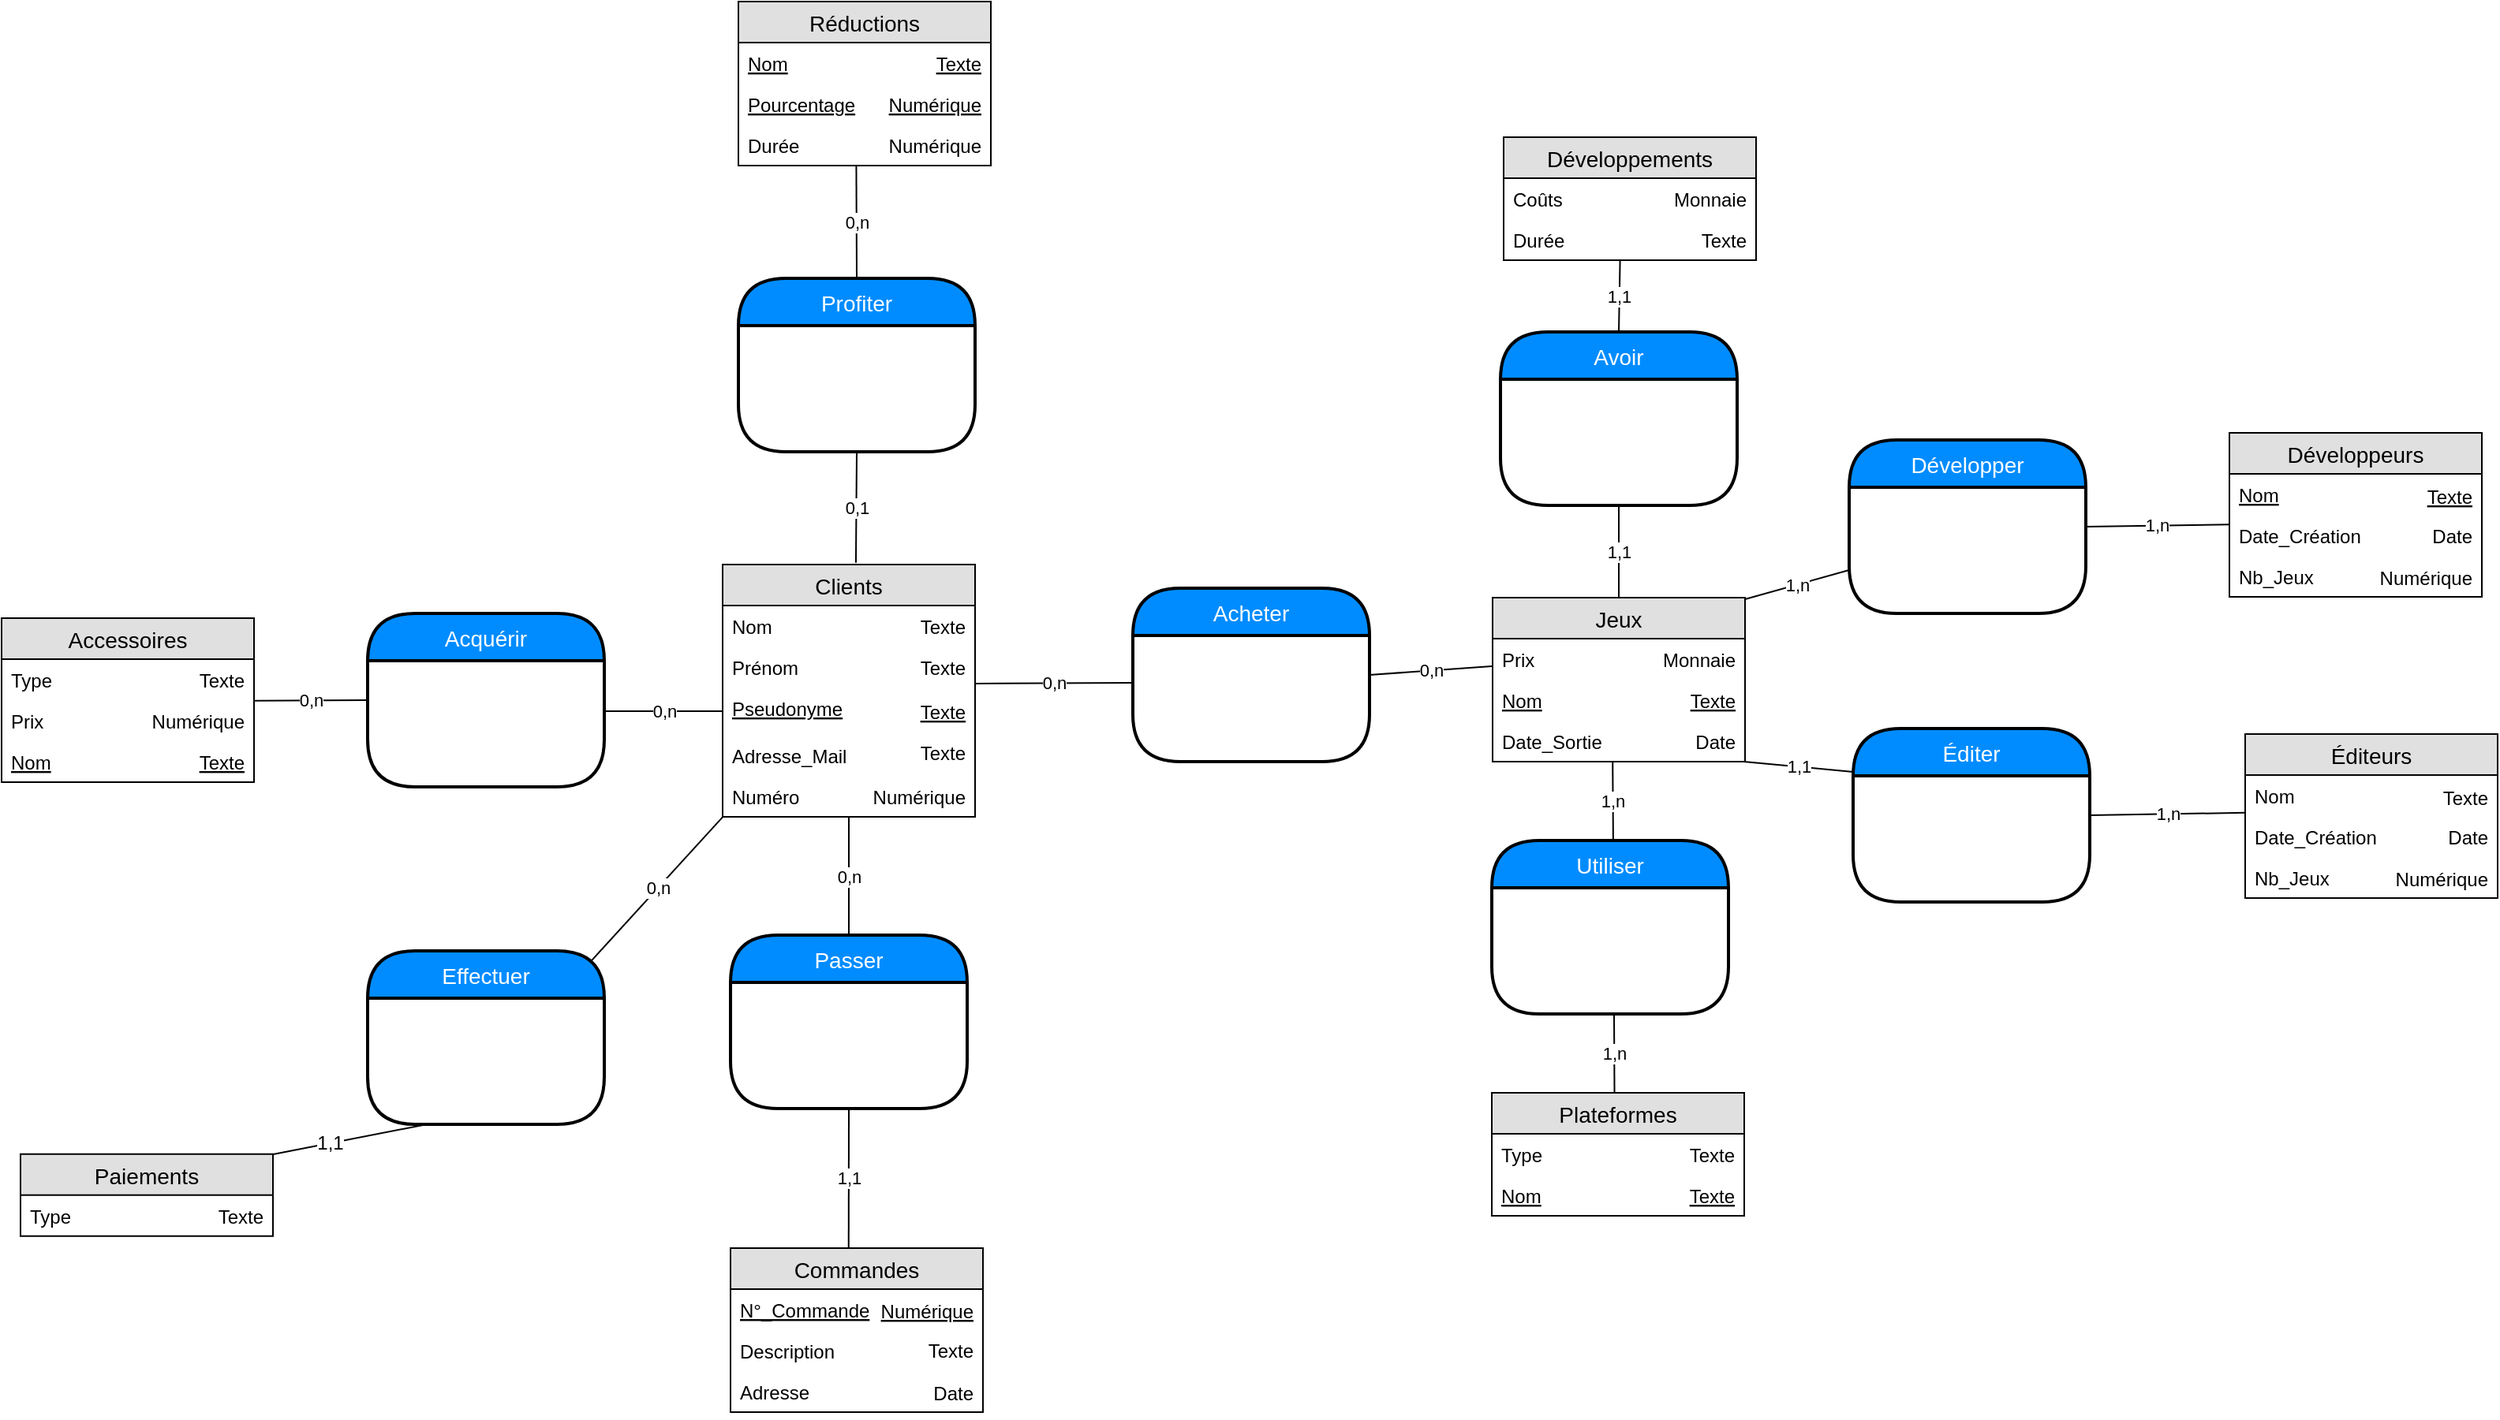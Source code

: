 <mxfile pages="1" version="11.2.5" type="device"><diagram id="dEt1E_mNjpvrDOdAEsnb" name="Page-1"><mxGraphModel dx="3197" dy="1373" grid="1" gridSize="10" guides="1" tooltips="1" connect="1" arrows="1" fold="1" page="1" pageScale="1" pageWidth="827" pageHeight="1169" math="0" shadow="0"><root><mxCell id="0"/><mxCell id="1" parent="0"/><mxCell id="nDUT2YBbj8UFZmfWfFi1-5" value="" style="group" parent="1" vertex="1" connectable="0"><mxGeometry x="253" y="676" width="160" height="104" as="geometry"/></mxCell><mxCell id="nDUT2YBbj8UFZmfWfFi1-1" value="Jeux" style="swimlane;fontStyle=0;childLayout=stackLayout;horizontal=1;startSize=26;fillColor=#e0e0e0;horizontalStack=0;resizeParent=1;resizeParentMax=0;resizeLast=0;collapsible=1;marginBottom=0;swimlaneFillColor=#ffffff;align=center;fontSize=14;" parent="nDUT2YBbj8UFZmfWfFi1-5" vertex="1"><mxGeometry width="160" height="104" as="geometry"/></mxCell><mxCell id="nDUT2YBbj8UFZmfWfFi1-2" value="Prix" style="text;strokeColor=none;fillColor=none;spacingLeft=4;spacingRight=4;overflow=hidden;rotatable=0;points=[[0,0.5],[1,0.5]];portConstraint=eastwest;fontSize=12;" parent="nDUT2YBbj8UFZmfWfFi1-1" vertex="1"><mxGeometry y="26" width="160" height="26" as="geometry"/></mxCell><mxCell id="nDUT2YBbj8UFZmfWfFi1-3" value="Nom" style="text;strokeColor=none;fillColor=none;spacingLeft=4;spacingRight=4;overflow=hidden;rotatable=0;points=[[0,0.5],[1,0.5]];portConstraint=eastwest;fontSize=12;fontStyle=4" parent="nDUT2YBbj8UFZmfWfFi1-1" vertex="1"><mxGeometry y="52" width="160" height="26" as="geometry"/></mxCell><mxCell id="nDUT2YBbj8UFZmfWfFi1-4" value="Date_Sortie" style="text;strokeColor=none;fillColor=none;spacingLeft=4;spacingRight=4;overflow=hidden;rotatable=0;points=[[0,0.5],[1,0.5]];portConstraint=eastwest;fontSize=12;" parent="nDUT2YBbj8UFZmfWfFi1-1" vertex="1"><mxGeometry y="78" width="160" height="26" as="geometry"/></mxCell><mxCell id="nDUT2YBbj8UFZmfWfFi1-14" value="Plateformes" style="swimlane;fontStyle=0;childLayout=stackLayout;horizontal=1;startSize=26;fillColor=#e0e0e0;horizontalStack=0;resizeParent=1;resizeParentMax=0;resizeLast=0;collapsible=1;marginBottom=0;swimlaneFillColor=#ffffff;align=center;fontSize=14;" parent="1" vertex="1"><mxGeometry x="252.5" y="990" width="160" height="78" as="geometry"/></mxCell><mxCell id="nDUT2YBbj8UFZmfWfFi1-15" value="Type" style="text;strokeColor=none;fillColor=none;spacingLeft=4;spacingRight=4;overflow=hidden;rotatable=0;points=[[0,0.5],[1,0.5]];portConstraint=eastwest;fontSize=12;" parent="nDUT2YBbj8UFZmfWfFi1-14" vertex="1"><mxGeometry y="26" width="160" height="26" as="geometry"/></mxCell><mxCell id="nDUT2YBbj8UFZmfWfFi1-16" value="Nom" style="text;strokeColor=none;fillColor=none;spacingLeft=4;spacingRight=4;overflow=hidden;rotatable=0;points=[[0,0.5],[1,0.5]];portConstraint=eastwest;fontSize=12;fontStyle=4" parent="nDUT2YBbj8UFZmfWfFi1-14" vertex="1"><mxGeometry y="52" width="160" height="26" as="geometry"/></mxCell><mxCell id="nDUT2YBbj8UFZmfWfFi1-18" value="Accessoires" style="swimlane;fontStyle=0;childLayout=stackLayout;horizontal=1;startSize=26;fillColor=#e0e0e0;horizontalStack=0;resizeParent=1;resizeParentMax=0;resizeLast=0;collapsible=1;marginBottom=0;swimlaneFillColor=#ffffff;align=center;fontSize=14;" parent="1" vertex="1"><mxGeometry x="-692" y="689" width="160" height="104" as="geometry"/></mxCell><mxCell id="nDUT2YBbj8UFZmfWfFi1-19" value="Type" style="text;strokeColor=none;fillColor=none;spacingLeft=4;spacingRight=4;overflow=hidden;rotatable=0;points=[[0,0.5],[1,0.5]];portConstraint=eastwest;fontSize=12;" parent="nDUT2YBbj8UFZmfWfFi1-18" vertex="1"><mxGeometry y="26" width="160" height="26" as="geometry"/></mxCell><mxCell id="nDUT2YBbj8UFZmfWfFi1-20" value="Prix" style="text;strokeColor=none;fillColor=none;spacingLeft=4;spacingRight=4;overflow=hidden;rotatable=0;points=[[0,0.5],[1,0.5]];portConstraint=eastwest;fontSize=12;" parent="nDUT2YBbj8UFZmfWfFi1-18" vertex="1"><mxGeometry y="52" width="160" height="26" as="geometry"/></mxCell><mxCell id="nDUT2YBbj8UFZmfWfFi1-21" value="Nom" style="text;strokeColor=none;fillColor=none;spacingLeft=4;spacingRight=4;overflow=hidden;rotatable=0;points=[[0,0.5],[1,0.5]];portConstraint=eastwest;fontSize=12;fontStyle=4" parent="nDUT2YBbj8UFZmfWfFi1-18" vertex="1"><mxGeometry y="78" width="160" height="26" as="geometry"/></mxCell><mxCell id="nDUT2YBbj8UFZmfWfFi1-22" value="Paiements" style="swimlane;fontStyle=0;childLayout=stackLayout;horizontal=1;startSize=26;fillColor=#e0e0e0;horizontalStack=0;resizeParent=1;resizeParentMax=0;resizeLast=0;collapsible=1;marginBottom=0;swimlaneFillColor=#ffffff;align=center;fontSize=14;" parent="1" vertex="1"><mxGeometry x="-680" y="1028.929" width="160" height="52" as="geometry"/></mxCell><mxCell id="nDUT2YBbj8UFZmfWfFi1-23" value="Type" style="text;strokeColor=none;fillColor=none;spacingLeft=4;spacingRight=4;overflow=hidden;rotatable=0;points=[[0,0.5],[1,0.5]];portConstraint=eastwest;fontSize=12;" parent="nDUT2YBbj8UFZmfWfFi1-22" vertex="1"><mxGeometry y="26" width="160" height="26" as="geometry"/></mxCell><mxCell id="nDUT2YBbj8UFZmfWfFi1-26" value="Commandes" style="swimlane;fontStyle=0;childLayout=stackLayout;horizontal=1;startSize=26;fillColor=#e0e0e0;horizontalStack=0;resizeParent=1;resizeParentMax=0;resizeLast=0;collapsible=1;marginBottom=0;swimlaneFillColor=#ffffff;align=center;fontSize=14;" parent="1" vertex="1"><mxGeometry x="-230" y="1088.526" width="160" height="104" as="geometry"/></mxCell><mxCell id="nDUT2YBbj8UFZmfWfFi1-27" value="N°_Commande" style="text;strokeColor=none;fillColor=none;spacingLeft=4;spacingRight=4;overflow=hidden;rotatable=0;points=[[0,0.5],[1,0.5]];portConstraint=eastwest;fontSize=12;fontStyle=4" parent="nDUT2YBbj8UFZmfWfFi1-26" vertex="1"><mxGeometry y="26" width="160" height="26" as="geometry"/></mxCell><mxCell id="nDUT2YBbj8UFZmfWfFi1-28" value="Description" style="text;strokeColor=none;fillColor=none;spacingLeft=4;spacingRight=4;overflow=hidden;rotatable=0;points=[[0,0.5],[1,0.5]];portConstraint=eastwest;fontSize=12;" parent="nDUT2YBbj8UFZmfWfFi1-26" vertex="1"><mxGeometry y="52" width="160" height="26" as="geometry"/></mxCell><mxCell id="nDUT2YBbj8UFZmfWfFi1-29" value="Adresse" style="text;strokeColor=none;fillColor=none;spacingLeft=4;spacingRight=4;overflow=hidden;rotatable=0;points=[[0,0.5],[1,0.5]];portConstraint=eastwest;fontSize=12;" parent="nDUT2YBbj8UFZmfWfFi1-26" vertex="1"><mxGeometry y="78" width="160" height="26" as="geometry"/></mxCell><mxCell id="nDUT2YBbj8UFZmfWfFi1-34" value="Réductions" style="swimlane;fontStyle=0;childLayout=stackLayout;horizontal=1;startSize=26;fillColor=#e0e0e0;horizontalStack=0;resizeParent=1;resizeParentMax=0;resizeLast=0;collapsible=1;marginBottom=0;swimlaneFillColor=#ffffff;align=center;fontSize=14;" parent="1" vertex="1"><mxGeometry x="-225" y="298" width="160" height="104" as="geometry"/></mxCell><mxCell id="sMhY-Pb_dGmq9_se7eo9-62" value="Nom" style="text;strokeColor=none;fillColor=none;spacingLeft=4;spacingRight=4;overflow=hidden;rotatable=0;points=[[0,0.5],[1,0.5]];portConstraint=eastwest;fontSize=12;fontStyle=4" parent="nDUT2YBbj8UFZmfWfFi1-34" vertex="1"><mxGeometry y="26" width="160" height="26" as="geometry"/></mxCell><mxCell id="nDUT2YBbj8UFZmfWfFi1-36" value="Pourcentage" style="text;strokeColor=none;fillColor=none;spacingLeft=4;spacingRight=4;overflow=hidden;rotatable=0;points=[[0,0.5],[1,0.5]];portConstraint=eastwest;fontSize=12;fontStyle=4" parent="nDUT2YBbj8UFZmfWfFi1-34" vertex="1"><mxGeometry y="52" width="160" height="26" as="geometry"/></mxCell><mxCell id="nDUT2YBbj8UFZmfWfFi1-37" value="Durée" style="text;strokeColor=none;fillColor=none;spacingLeft=4;spacingRight=4;overflow=hidden;rotatable=0;points=[[0,0.5],[1,0.5]];portConstraint=eastwest;fontSize=12;" parent="nDUT2YBbj8UFZmfWfFi1-34" vertex="1"><mxGeometry y="78" width="160" height="26" as="geometry"/></mxCell><mxCell id="nDUT2YBbj8UFZmfWfFi1-38" value="Développements" style="swimlane;fontStyle=0;childLayout=stackLayout;horizontal=1;startSize=26;fillColor=#e0e0e0;horizontalStack=0;resizeParent=1;resizeParentMax=0;resizeLast=0;collapsible=1;marginBottom=0;swimlaneFillColor=#ffffff;align=center;fontSize=14;" parent="1" vertex="1"><mxGeometry x="260" y="384" width="160" height="78" as="geometry"/></mxCell><mxCell id="nDUT2YBbj8UFZmfWfFi1-39" value="Coûts" style="text;strokeColor=none;fillColor=none;spacingLeft=4;spacingRight=4;overflow=hidden;rotatable=0;points=[[0,0.5],[1,0.5]];portConstraint=eastwest;fontSize=12;" parent="nDUT2YBbj8UFZmfWfFi1-38" vertex="1"><mxGeometry y="26" width="160" height="26" as="geometry"/></mxCell><mxCell id="nDUT2YBbj8UFZmfWfFi1-40" value="Durée" style="text;strokeColor=none;fillColor=none;spacingLeft=4;spacingRight=4;overflow=hidden;rotatable=0;points=[[0,0.5],[1,0.5]];portConstraint=eastwest;fontSize=12;" parent="nDUT2YBbj8UFZmfWfFi1-38" vertex="1"><mxGeometry y="52" width="160" height="26" as="geometry"/></mxCell><mxCell id="nDUT2YBbj8UFZmfWfFi1-42" value="Acheter" style="swimlane;childLayout=stackLayout;horizontal=1;startSize=30;horizontalStack=0;fillColor=#008cff;fontColor=#FFFFFF;rounded=1;fontSize=14;fontStyle=0;strokeWidth=2;resizeParent=0;resizeLast=1;shadow=0;dashed=0;align=center;arcSize=42;" parent="1" vertex="1"><mxGeometry x="25" y="670" width="150" height="110" as="geometry"/></mxCell><mxCell id="nDUT2YBbj8UFZmfWfFi1-44" value="Monnaie" style="text;strokeColor=none;fillColor=none;spacingLeft=4;spacingRight=4;overflow=hidden;rotatable=0;points=[[0,0.5],[1,0.5]];portConstraint=eastwest;fontSize=12;align=right;" parent="1" vertex="1"><mxGeometry x="328" y="702" width="85" height="26" as="geometry"/></mxCell><mxCell id="nDUT2YBbj8UFZmfWfFi1-45" value="Texte" style="text;strokeColor=none;fillColor=none;spacingLeft=4;spacingRight=4;overflow=hidden;rotatable=0;points=[[0,0.5],[1,0.5]];portConstraint=eastwest;fontSize=12;align=right;fontStyle=4" parent="1" vertex="1"><mxGeometry x="328" y="728" width="85" height="26" as="geometry"/></mxCell><mxCell id="nDUT2YBbj8UFZmfWfFi1-47" value="Date" style="text;strokeColor=none;fillColor=none;spacingLeft=4;spacingRight=4;overflow=hidden;rotatable=0;points=[[0,0.5],[1,0.5]];portConstraint=eastwest;fontSize=12;align=right;" parent="1" vertex="1"><mxGeometry x="328" y="754" width="85" height="26" as="geometry"/></mxCell><mxCell id="nDUT2YBbj8UFZmfWfFi1-49" value="" style="group" parent="1" vertex="1" connectable="0"><mxGeometry x="720" y="571.5" width="160" height="104" as="geometry"/></mxCell><mxCell id="nDUT2YBbj8UFZmfWfFi1-6" value="Développeurs" style="swimlane;fontStyle=0;childLayout=stackLayout;horizontal=1;startSize=26;fillColor=#e0e0e0;horizontalStack=0;resizeParent=1;resizeParentMax=0;resizeLast=0;collapsible=1;marginBottom=0;swimlaneFillColor=#ffffff;align=center;fontSize=14;" parent="nDUT2YBbj8UFZmfWfFi1-49" vertex="1"><mxGeometry width="160" height="104" as="geometry"/></mxCell><mxCell id="nDUT2YBbj8UFZmfWfFi1-7" value="Nom" style="text;strokeColor=none;fillColor=none;spacingLeft=4;spacingRight=4;overflow=hidden;rotatable=0;points=[[0,0.5],[1,0.5]];portConstraint=eastwest;fontSize=12;fontStyle=4" parent="nDUT2YBbj8UFZmfWfFi1-6" vertex="1"><mxGeometry y="26" width="160" height="26" as="geometry"/></mxCell><mxCell id="nDUT2YBbj8UFZmfWfFi1-8" value="Date_Création" style="text;strokeColor=none;fillColor=none;spacingLeft=4;spacingRight=4;overflow=hidden;rotatable=0;points=[[0,0.5],[1,0.5]];portConstraint=eastwest;fontSize=12;" parent="nDUT2YBbj8UFZmfWfFi1-6" vertex="1"><mxGeometry y="52" width="160" height="26" as="geometry"/></mxCell><mxCell id="nDUT2YBbj8UFZmfWfFi1-9" value="Nb_Jeux" style="text;strokeColor=none;fillColor=none;spacingLeft=4;spacingRight=4;overflow=hidden;rotatable=0;points=[[0,0.5],[1,0.5]];portConstraint=eastwest;fontSize=12;" parent="nDUT2YBbj8UFZmfWfFi1-6" vertex="1"><mxGeometry y="78" width="160" height="26" as="geometry"/></mxCell><mxCell id="nDUT2YBbj8UFZmfWfFi1-48" value="Texte" style="text;strokeColor=none;fillColor=none;spacingLeft=4;spacingRight=4;overflow=hidden;rotatable=0;points=[[0,0.5],[1,0.5]];portConstraint=eastwest;fontSize=12;align=right;fontStyle=4" parent="1" vertex="1"><mxGeometry x="795" y="598.5" width="85" height="26" as="geometry"/></mxCell><mxCell id="nDUT2YBbj8UFZmfWfFi1-50" value="Date" style="text;strokeColor=none;fillColor=none;spacingLeft=4;spacingRight=4;overflow=hidden;rotatable=0;points=[[0,0.5],[1,0.5]];portConstraint=eastwest;fontSize=12;align=right;" parent="1" vertex="1"><mxGeometry x="795" y="623.5" width="85" height="26" as="geometry"/></mxCell><mxCell id="nDUT2YBbj8UFZmfWfFi1-51" value="Numérique" style="text;strokeColor=none;fillColor=none;spacingLeft=4;spacingRight=4;overflow=hidden;rotatable=0;points=[[0,0.5],[1,0.5]];portConstraint=eastwest;fontSize=12;align=right;" parent="1" vertex="1"><mxGeometry x="795" y="650" width="85" height="26" as="geometry"/></mxCell><mxCell id="nDUT2YBbj8UFZmfWfFi1-55" value="" style="group" parent="1" vertex="1" connectable="0"><mxGeometry x="730" y="762.5" width="160" height="104" as="geometry"/></mxCell><mxCell id="nDUT2YBbj8UFZmfWfFi1-56" value="Éditeurs" style="swimlane;fontStyle=0;childLayout=stackLayout;horizontal=1;startSize=26;fillColor=#e0e0e0;horizontalStack=0;resizeParent=1;resizeParentMax=0;resizeLast=0;collapsible=1;marginBottom=0;swimlaneFillColor=#ffffff;align=center;fontSize=14;" parent="nDUT2YBbj8UFZmfWfFi1-55" vertex="1"><mxGeometry width="160" height="104" as="geometry"/></mxCell><mxCell id="nDUT2YBbj8UFZmfWfFi1-57" value="Nom" style="text;strokeColor=none;fillColor=none;spacingLeft=4;spacingRight=4;overflow=hidden;rotatable=0;points=[[0,0.5],[1,0.5]];portConstraint=eastwest;fontSize=12;" parent="nDUT2YBbj8UFZmfWfFi1-56" vertex="1"><mxGeometry y="26" width="160" height="26" as="geometry"/></mxCell><mxCell id="nDUT2YBbj8UFZmfWfFi1-58" value="Date_Création" style="text;strokeColor=none;fillColor=none;spacingLeft=4;spacingRight=4;overflow=hidden;rotatable=0;points=[[0,0.5],[1,0.5]];portConstraint=eastwest;fontSize=12;" parent="nDUT2YBbj8UFZmfWfFi1-56" vertex="1"><mxGeometry y="52" width="160" height="26" as="geometry"/></mxCell><mxCell id="nDUT2YBbj8UFZmfWfFi1-59" value="Nb_Jeux" style="text;strokeColor=none;fillColor=none;spacingLeft=4;spacingRight=4;overflow=hidden;rotatable=0;points=[[0,0.5],[1,0.5]];portConstraint=eastwest;fontSize=12;" parent="nDUT2YBbj8UFZmfWfFi1-56" vertex="1"><mxGeometry y="78" width="160" height="26" as="geometry"/></mxCell><mxCell id="nDUT2YBbj8UFZmfWfFi1-60" value="Texte" style="text;strokeColor=none;fillColor=none;spacingLeft=4;spacingRight=4;overflow=hidden;rotatable=0;points=[[0,0.5],[1,0.5]];portConstraint=eastwest;fontSize=12;align=right;" parent="1" vertex="1"><mxGeometry x="805" y="789.5" width="85" height="26" as="geometry"/></mxCell><mxCell id="nDUT2YBbj8UFZmfWfFi1-61" value="Date" style="text;strokeColor=none;fillColor=none;spacingLeft=4;spacingRight=4;overflow=hidden;rotatable=0;points=[[0,0.5],[1,0.5]];portConstraint=eastwest;fontSize=12;align=right;" parent="1" vertex="1"><mxGeometry x="805" y="814.5" width="85" height="26" as="geometry"/></mxCell><mxCell id="nDUT2YBbj8UFZmfWfFi1-62" value="Numérique" style="text;strokeColor=none;fillColor=none;spacingLeft=4;spacingRight=4;overflow=hidden;rotatable=0;points=[[0,0.5],[1,0.5]];portConstraint=eastwest;fontSize=12;align=right;" parent="1" vertex="1"><mxGeometry x="805" y="841" width="85" height="26" as="geometry"/></mxCell><mxCell id="nDUT2YBbj8UFZmfWfFi1-63" value="Texte" style="text;strokeColor=none;fillColor=none;spacingLeft=4;spacingRight=4;overflow=hidden;rotatable=0;points=[[0,0.5],[1,0.5]];portConstraint=eastwest;fontSize=12;align=right;" parent="1" vertex="1"><mxGeometry x="327.5" y="1016" width="85" height="26" as="geometry"/></mxCell><mxCell id="nDUT2YBbj8UFZmfWfFi1-64" value="Texte" style="text;strokeColor=none;fillColor=none;spacingLeft=4;spacingRight=4;overflow=hidden;rotatable=0;points=[[0,0.5],[1,0.5]];portConstraint=eastwest;fontSize=12;align=right;fontStyle=4" parent="1" vertex="1"><mxGeometry x="327.5" y="1042" width="85" height="26" as="geometry"/></mxCell><mxCell id="nDUT2YBbj8UFZmfWfFi1-65" value="Texte" style="text;strokeColor=none;fillColor=none;spacingLeft=4;spacingRight=4;overflow=hidden;rotatable=0;points=[[0,0.5],[1,0.5]];portConstraint=eastwest;fontSize=12;align=right;" parent="1" vertex="1"><mxGeometry x="-617" y="715" width="85" height="26" as="geometry"/></mxCell><mxCell id="nDUT2YBbj8UFZmfWfFi1-66" value="Numérique" style="text;strokeColor=none;fillColor=none;spacingLeft=4;spacingRight=4;overflow=hidden;rotatable=0;points=[[0,0.5],[1,0.5]];portConstraint=eastwest;fontSize=12;align=right;" parent="1" vertex="1"><mxGeometry x="-617" y="741" width="85" height="26" as="geometry"/></mxCell><mxCell id="nDUT2YBbj8UFZmfWfFi1-67" value="Texte" style="text;strokeColor=none;fillColor=none;spacingLeft=4;spacingRight=4;overflow=hidden;rotatable=0;points=[[0,0.5],[1,0.5]];portConstraint=eastwest;fontSize=12;align=right;fontStyle=4" parent="1" vertex="1"><mxGeometry x="-617" y="767" width="85" height="26" as="geometry"/></mxCell><mxCell id="sMhY-Pb_dGmq9_se7eo9-4" value="Texte" style="text;strokeColor=none;fillColor=none;spacingLeft=4;spacingRight=4;overflow=hidden;rotatable=0;points=[[0,0.5],[1,0.5]];portConstraint=eastwest;fontSize=12;align=right;" parent="1" vertex="1"><mxGeometry x="-605" y="1054.929" width="85" height="26" as="geometry"/></mxCell><mxCell id="sMhY-Pb_dGmq9_se7eo9-8" value="Numérique" style="text;strokeColor=none;fillColor=none;spacingLeft=4;spacingRight=4;overflow=hidden;rotatable=0;points=[[0,0.5],[1,0.5]];portConstraint=eastwest;fontSize=12;align=right;fontStyle=4" parent="1" vertex="1"><mxGeometry x="-155" y="1115.026" width="85" height="26" as="geometry"/></mxCell><mxCell id="sMhY-Pb_dGmq9_se7eo9-9" value="Texte" style="text;strokeColor=none;fillColor=none;spacingLeft=4;spacingRight=4;overflow=hidden;rotatable=0;points=[[0,0.5],[1,0.5]];portConstraint=eastwest;fontSize=12;align=right;" parent="1" vertex="1"><mxGeometry x="-155" y="1140.026" width="85" height="26" as="geometry"/></mxCell><mxCell id="sMhY-Pb_dGmq9_se7eo9-10" value="Date" style="text;strokeColor=none;fillColor=none;spacingLeft=4;spacingRight=4;overflow=hidden;rotatable=0;points=[[0,0.5],[1,0.5]];portConstraint=eastwest;fontSize=12;align=right;" parent="1" vertex="1"><mxGeometry x="-155" y="1167.026" width="85" height="26" as="geometry"/></mxCell><mxCell id="sMhY-Pb_dGmq9_se7eo9-16" value="Texte" style="text;strokeColor=none;fillColor=none;spacingLeft=4;spacingRight=4;overflow=hidden;rotatable=0;points=[[0,0.5],[1,0.5]];portConstraint=eastwest;fontSize=12;align=right;fontStyle=4" parent="1" vertex="1"><mxGeometry x="-150" y="324" width="85" height="26" as="geometry"/></mxCell><mxCell id="sMhY-Pb_dGmq9_se7eo9-17" value="Numérique" style="text;strokeColor=none;fillColor=none;spacingLeft=4;spacingRight=4;overflow=hidden;rotatable=0;points=[[0,0.5],[1,0.5]];portConstraint=eastwest;fontSize=12;align=right;fontStyle=4" parent="1" vertex="1"><mxGeometry x="-150" y="350" width="85" height="26" as="geometry"/></mxCell><mxCell id="sMhY-Pb_dGmq9_se7eo9-18" value="Numérique" style="text;strokeColor=none;fillColor=none;spacingLeft=4;spacingRight=4;overflow=hidden;rotatable=0;points=[[0,0.5],[1,0.5]];portConstraint=eastwest;fontSize=12;align=right;" parent="1" vertex="1"><mxGeometry x="-150" y="376" width="85" height="26" as="geometry"/></mxCell><mxCell id="sMhY-Pb_dGmq9_se7eo9-19" value="Monnaie" style="text;strokeColor=none;fillColor=none;spacingLeft=4;spacingRight=4;overflow=hidden;rotatable=0;points=[[0,0.5],[1,0.5]];portConstraint=eastwest;fontSize=12;align=right;" parent="1" vertex="1"><mxGeometry x="335" y="410" width="85" height="26" as="geometry"/></mxCell><mxCell id="sMhY-Pb_dGmq9_se7eo9-20" value="Texte" style="text;strokeColor=none;fillColor=none;spacingLeft=4;spacingRight=4;overflow=hidden;rotatable=0;points=[[0,0.5],[1,0.5]];portConstraint=eastwest;fontSize=12;align=right;" parent="1" vertex="1"><mxGeometry x="335" y="436" width="85" height="26" as="geometry"/></mxCell><mxCell id="sMhY-Pb_dGmq9_se7eo9-21" value="" style="group" parent="1" vertex="1" connectable="0"><mxGeometry x="-235" y="655" width="160" height="160" as="geometry"/></mxCell><mxCell id="nDUT2YBbj8UFZmfWfFi1-30" value="Clients" style="swimlane;fontStyle=0;childLayout=stackLayout;horizontal=1;startSize=26;fillColor=#e0e0e0;horizontalStack=0;resizeParent=1;resizeParentMax=0;resizeLast=0;collapsible=1;marginBottom=0;swimlaneFillColor=#ffffff;align=center;fontSize=14;" parent="sMhY-Pb_dGmq9_se7eo9-21" vertex="1"><mxGeometry width="160" height="160" as="geometry"/></mxCell><mxCell id="nDUT2YBbj8UFZmfWfFi1-31" value="Nom" style="text;strokeColor=none;fillColor=none;spacingLeft=4;spacingRight=4;overflow=hidden;rotatable=0;points=[[0,0.5],[1,0.5]];portConstraint=eastwest;fontSize=12;fontStyle=0" parent="nDUT2YBbj8UFZmfWfFi1-30" vertex="1"><mxGeometry y="26" width="160" height="26" as="geometry"/></mxCell><mxCell id="nDUT2YBbj8UFZmfWfFi1-32" value="Prénom" style="text;strokeColor=none;fillColor=none;spacingLeft=4;spacingRight=4;overflow=hidden;rotatable=0;points=[[0,0.5],[1,0.5]];portConstraint=eastwest;fontSize=12;" parent="nDUT2YBbj8UFZmfWfFi1-30" vertex="1"><mxGeometry y="52" width="160" height="26" as="geometry"/></mxCell><mxCell id="sMhY-Pb_dGmq9_se7eo9-6" value="Pseudonyme" style="text;strokeColor=none;fillColor=none;spacingLeft=4;spacingRight=4;overflow=hidden;rotatable=0;points=[[0,0.5],[1,0.5]];portConstraint=eastwest;fontSize=12;horizontal=1;fontStyle=4" parent="nDUT2YBbj8UFZmfWfFi1-30" vertex="1"><mxGeometry y="78" width="160" height="30" as="geometry"/></mxCell><mxCell id="sMhY-Pb_dGmq9_se7eo9-7" value="Adresse_Mail" style="text;strokeColor=none;fillColor=none;spacingLeft=4;spacingRight=4;overflow=hidden;rotatable=0;points=[[0,0.5],[1,0.5]];portConstraint=eastwest;fontSize=12;" parent="nDUT2YBbj8UFZmfWfFi1-30" vertex="1"><mxGeometry y="108" width="160" height="26" as="geometry"/></mxCell><mxCell id="nDUT2YBbj8UFZmfWfFi1-33" value="Numéro" style="text;strokeColor=none;fillColor=none;spacingLeft=4;spacingRight=4;overflow=hidden;rotatable=0;points=[[0,0.5],[1,0.5]];portConstraint=eastwest;fontSize=12;" parent="nDUT2YBbj8UFZmfWfFi1-30" vertex="1"><mxGeometry y="134" width="160" height="26" as="geometry"/></mxCell><mxCell id="sMhY-Pb_dGmq9_se7eo9-11" value="Texte" style="text;strokeColor=none;fillColor=none;spacingLeft=4;spacingRight=4;overflow=hidden;rotatable=0;points=[[0,0.5],[1,0.5]];portConstraint=eastwest;fontSize=12;align=right;fontStyle=0" parent="sMhY-Pb_dGmq9_se7eo9-21" vertex="1"><mxGeometry x="75" y="26" width="85" height="26" as="geometry"/></mxCell><mxCell id="sMhY-Pb_dGmq9_se7eo9-12" value="Texte" style="text;strokeColor=none;fillColor=none;spacingLeft=4;spacingRight=4;overflow=hidden;rotatable=0;points=[[0,0.5],[1,0.5]];portConstraint=eastwest;fontSize=12;align=right;" parent="sMhY-Pb_dGmq9_se7eo9-21" vertex="1"><mxGeometry x="75" y="52" width="85" height="26" as="geometry"/></mxCell><mxCell id="sMhY-Pb_dGmq9_se7eo9-13" value="Texte" style="text;strokeColor=none;fillColor=none;spacingLeft=4;spacingRight=4;overflow=hidden;rotatable=0;points=[[0,0.5],[1,0.5]];portConstraint=eastwest;fontSize=12;align=right;fontStyle=4" parent="sMhY-Pb_dGmq9_se7eo9-21" vertex="1"><mxGeometry x="75" y="80" width="85" height="26" as="geometry"/></mxCell><mxCell id="sMhY-Pb_dGmq9_se7eo9-14" value="Texte" style="text;strokeColor=none;fillColor=none;spacingLeft=4;spacingRight=4;overflow=hidden;rotatable=0;points=[[0,0.5],[1,0.5]];portConstraint=eastwest;fontSize=12;align=right;" parent="sMhY-Pb_dGmq9_se7eo9-21" vertex="1"><mxGeometry x="75" y="106" width="85" height="26" as="geometry"/></mxCell><mxCell id="sMhY-Pb_dGmq9_se7eo9-15" value="Numérique" style="text;strokeColor=none;fillColor=none;spacingLeft=4;spacingRight=4;overflow=hidden;rotatable=0;points=[[0,0.5],[1,0.5]];portConstraint=eastwest;fontSize=12;align=right;" parent="sMhY-Pb_dGmq9_se7eo9-21" vertex="1"><mxGeometry x="75" y="134" width="85" height="26" as="geometry"/></mxCell><mxCell id="sMhY-Pb_dGmq9_se7eo9-23" value="Acquérir" style="swimlane;childLayout=stackLayout;horizontal=1;startSize=30;horizontalStack=0;fillColor=#008cff;fontColor=#FFFFFF;rounded=1;fontSize=14;fontStyle=0;strokeWidth=2;resizeParent=0;resizeLast=1;shadow=0;dashed=0;align=center;arcSize=42;" parent="1" vertex="1"><mxGeometry x="-460" y="686" width="150" height="110" as="geometry"/></mxCell><mxCell id="sMhY-Pb_dGmq9_se7eo9-25" value="Avoir" style="swimlane;childLayout=stackLayout;horizontal=1;startSize=30;horizontalStack=0;fillColor=#008cff;fontColor=#FFFFFF;rounded=1;fontSize=14;fontStyle=0;strokeWidth=2;resizeParent=0;resizeLast=1;shadow=0;dashed=0;align=center;arcSize=42;" parent="1" vertex="1"><mxGeometry x="258" y="507.5" width="150" height="110" as="geometry"/></mxCell><mxCell id="sMhY-Pb_dGmq9_se7eo9-27" value="Développer" style="swimlane;childLayout=stackLayout;horizontal=1;startSize=30;horizontalStack=0;fillColor=#008cff;fontColor=#FFFFFF;rounded=1;fontSize=14;fontStyle=0;strokeWidth=2;resizeParent=0;resizeLast=1;shadow=0;dashed=0;align=center;arcSize=42;" parent="1" vertex="1"><mxGeometry x="479" y="576" width="150" height="110" as="geometry"/></mxCell><mxCell id="sMhY-Pb_dGmq9_se7eo9-28" value="Éditer" style="swimlane;childLayout=stackLayout;horizontal=1;startSize=30;horizontalStack=0;fillColor=#008cff;fontColor=#FFFFFF;rounded=1;fontSize=14;fontStyle=0;strokeWidth=2;resizeParent=0;resizeLast=1;shadow=0;dashed=0;align=center;arcSize=42;" parent="1" vertex="1"><mxGeometry x="481.5" y="759" width="150" height="110" as="geometry"/></mxCell><mxCell id="sMhY-Pb_dGmq9_se7eo9-29" value="Passer" style="swimlane;childLayout=stackLayout;horizontal=1;startSize=30;horizontalStack=0;fillColor=#008cff;fontColor=#FFFFFF;rounded=1;fontSize=14;fontStyle=0;strokeWidth=2;resizeParent=0;resizeLast=1;shadow=0;dashed=0;align=center;arcSize=42;" parent="1" vertex="1"><mxGeometry x="-230" y="890" width="150" height="110" as="geometry"/></mxCell><mxCell id="sMhY-Pb_dGmq9_se7eo9-30" value="Profiter" style="swimlane;childLayout=stackLayout;horizontal=1;startSize=30;horizontalStack=0;fillColor=#008cff;fontColor=#FFFFFF;rounded=1;fontSize=14;fontStyle=0;strokeWidth=2;resizeParent=0;resizeLast=1;shadow=0;dashed=0;align=center;arcSize=42;" parent="1" vertex="1"><mxGeometry x="-225" y="473.5" width="150" height="110" as="geometry"/></mxCell><mxCell id="sMhY-Pb_dGmq9_se7eo9-31" value="Utiliser" style="swimlane;childLayout=stackLayout;horizontal=1;startSize=30;horizontalStack=0;fillColor=#008cff;fontColor=#FFFFFF;rounded=1;fontSize=14;fontStyle=0;strokeWidth=2;resizeParent=0;resizeLast=1;shadow=0;dashed=0;align=center;arcSize=42;" parent="1" vertex="1"><mxGeometry x="252.5" y="830" width="150" height="110" as="geometry"/></mxCell><mxCell id="sMhY-Pb_dGmq9_se7eo9-37" value="0,n" style="endArrow=none;html=1;entryX=0;entryY=0.5;entryDx=0;entryDy=0;exitX=0.997;exitY=0.013;exitDx=0;exitDy=0;exitPerimeter=0;" parent="1" source="nDUT2YBbj8UFZmfWfFi1-66" target="sMhY-Pb_dGmq9_se7eo9-23" edge="1"><mxGeometry width="50" height="50" relative="1" as="geometry"><mxPoint x="-530" y="741" as="sourcePoint"/><mxPoint x="-640" y="1220" as="targetPoint"/></mxGeometry></mxCell><mxCell id="sMhY-Pb_dGmq9_se7eo9-38" value="0,n" style="endArrow=none;html=1;entryX=0;entryY=0.5;entryDx=0;entryDy=0;" parent="1" target="sMhY-Pb_dGmq9_se7eo9-6" edge="1"><mxGeometry width="50" height="50" relative="1" as="geometry"><mxPoint x="-310" y="748" as="sourcePoint"/><mxPoint x="-250" y="720" as="targetPoint"/></mxGeometry></mxCell><mxCell id="sMhY-Pb_dGmq9_se7eo9-39" value="0,n" style="endArrow=none;html=1;entryX=0.059;entryY=1.007;entryDx=0;entryDy=0;entryPerimeter=0;exitX=0.5;exitY=0;exitDx=0;exitDy=0;" parent="1" source="sMhY-Pb_dGmq9_se7eo9-29" target="sMhY-Pb_dGmq9_se7eo9-15" edge="1"><mxGeometry width="50" height="50" relative="1" as="geometry"><mxPoint x="-190" y="880" as="sourcePoint"/><mxPoint x="-140" y="830" as="targetPoint"/></mxGeometry></mxCell><mxCell id="sMhY-Pb_dGmq9_se7eo9-40" value="1,1" style="endArrow=none;html=1;entryX=0.5;entryY=1;entryDx=0;entryDy=0;exitX=0.468;exitY=-0.001;exitDx=0;exitDy=0;exitPerimeter=0;" parent="1" source="nDUT2YBbj8UFZmfWfFi1-26" target="sMhY-Pb_dGmq9_se7eo9-29" edge="1"><mxGeometry width="50" height="50" relative="1" as="geometry"><mxPoint x="-155" y="1085" as="sourcePoint"/><mxPoint x="-130" y="1010" as="targetPoint"/></mxGeometry></mxCell><mxCell id="sMhY-Pb_dGmq9_se7eo9-42" value="0,1" style="endArrow=none;html=1;entryX=0.5;entryY=1;entryDx=0;entryDy=0;exitX=0.528;exitY=-0.007;exitDx=0;exitDy=0;exitPerimeter=0;" parent="1" source="nDUT2YBbj8UFZmfWfFi1-30" target="sMhY-Pb_dGmq9_se7eo9-30" edge="1"><mxGeometry width="50" height="50" relative="1" as="geometry"><mxPoint x="-180" y="640" as="sourcePoint"/><mxPoint x="-130" y="590" as="targetPoint"/></mxGeometry></mxCell><mxCell id="sMhY-Pb_dGmq9_se7eo9-43" value="0,n" style="endArrow=none;html=1;exitX=0.5;exitY=0;exitDx=0;exitDy=0;entryX=0.467;entryY=1.01;entryDx=0;entryDy=0;entryPerimeter=0;" parent="1" source="sMhY-Pb_dGmq9_se7eo9-30" target="nDUT2YBbj8UFZmfWfFi1-37" edge="1"><mxGeometry width="50" height="50" relative="1" as="geometry"><mxPoint x="-150" y="470" as="sourcePoint"/><mxPoint x="-150" y="430" as="targetPoint"/></mxGeometry></mxCell><mxCell id="sMhY-Pb_dGmq9_se7eo9-44" value="0,n" style="endArrow=none;html=1;exitX=1;exitY=0.902;exitDx=0;exitDy=0;exitPerimeter=0;" parent="1" source="sMhY-Pb_dGmq9_se7eo9-12" edge="1"><mxGeometry width="50" height="50" relative="1" as="geometry"><mxPoint x="-50" y="750" as="sourcePoint"/><mxPoint x="25" y="730" as="targetPoint"/></mxGeometry></mxCell><mxCell id="sMhY-Pb_dGmq9_se7eo9-47" value="0,n" style="endArrow=none;html=1;exitX=1;exitY=0.5;exitDx=0;exitDy=0;" parent="1" source="nDUT2YBbj8UFZmfWfFi1-42" edge="1"><mxGeometry width="50" height="50" relative="1" as="geometry"><mxPoint x="180" y="720" as="sourcePoint"/><mxPoint x="252.5" y="719.5" as="targetPoint"/></mxGeometry></mxCell><mxCell id="sMhY-Pb_dGmq9_se7eo9-48" value="1,1" style="endArrow=none;html=1;entryX=0.5;entryY=1;entryDx=0;entryDy=0;exitX=0.5;exitY=0;exitDx=0;exitDy=0;" parent="1" source="nDUT2YBbj8UFZmfWfFi1-1" target="sMhY-Pb_dGmq9_se7eo9-25" edge="1"><mxGeometry width="50" height="50" relative="1" as="geometry"><mxPoint x="300" y="670" as="sourcePoint"/><mxPoint x="350" y="620" as="targetPoint"/></mxGeometry></mxCell><mxCell id="sMhY-Pb_dGmq9_se7eo9-49" value="1,1" style="endArrow=none;html=1;entryX=-0.014;entryY=0.978;entryDx=0;entryDy=0;entryPerimeter=0;exitX=0.5;exitY=0;exitDx=0;exitDy=0;" parent="1" source="sMhY-Pb_dGmq9_se7eo9-25" target="sMhY-Pb_dGmq9_se7eo9-20" edge="1"><mxGeometry width="50" height="50" relative="1" as="geometry"><mxPoint x="320" y="510" as="sourcePoint"/><mxPoint x="370" y="460" as="targetPoint"/></mxGeometry></mxCell><mxCell id="sMhY-Pb_dGmq9_se7eo9-50" value="Effectuer" style="swimlane;childLayout=stackLayout;horizontal=1;startSize=30;horizontalStack=0;fillColor=#008cff;fontColor=#FFFFFF;rounded=1;fontSize=14;fontStyle=0;strokeWidth=2;resizeParent=0;resizeLast=1;shadow=0;dashed=0;align=center;arcSize=42;" parent="1" vertex="1"><mxGeometry x="-460" y="900" width="150" height="110" as="geometry"/></mxCell><mxCell id="sMhY-Pb_dGmq9_se7eo9-52" value="" style="endArrow=none;html=1;exitX=1.001;exitY=0.001;exitDx=0;exitDy=0;exitPerimeter=0;entryX=0.25;entryY=1;entryDx=0;entryDy=0;" parent="1" source="nDUT2YBbj8UFZmfWfFi1-22" target="sMhY-Pb_dGmq9_se7eo9-50" edge="1"><mxGeometry width="50" height="50" relative="1" as="geometry"><mxPoint x="-490" y="1060" as="sourcePoint"/><mxPoint x="-450" y="1010" as="targetPoint"/><Array as="points"/></mxGeometry></mxCell><mxCell id="S7k6PWApaeCpHYq2KazW-1" value="1,1" style="text;html=1;resizable=0;points=[];align=center;verticalAlign=middle;labelBackgroundColor=#ffffff;" vertex="1" connectable="0" parent="sMhY-Pb_dGmq9_se7eo9-52"><mxGeometry x="-0.262" relative="1" as="geometry"><mxPoint as="offset"/></mxGeometry></mxCell><mxCell id="sMhY-Pb_dGmq9_se7eo9-54" value="0,n" style="endArrow=none;html=1;entryX=0.002;entryY=0.993;entryDx=0;entryDy=0;entryPerimeter=0;exitX=0.946;exitY=0.056;exitDx=0;exitDy=0;exitPerimeter=0;" parent="1" source="sMhY-Pb_dGmq9_se7eo9-50" target="nDUT2YBbj8UFZmfWfFi1-33" edge="1"><mxGeometry width="50" height="50" relative="1" as="geometry"><mxPoint x="-320" y="880" as="sourcePoint"/><mxPoint x="-270" y="830" as="targetPoint"/></mxGeometry></mxCell><mxCell id="sMhY-Pb_dGmq9_se7eo9-55" value="1,n" style="endArrow=none;html=1;entryX=0.013;entryY=0.993;entryDx=0;entryDy=0;entryPerimeter=0;exitX=0.513;exitY=0;exitDx=0;exitDy=0;exitPerimeter=0;" parent="1" source="sMhY-Pb_dGmq9_se7eo9-31" target="nDUT2YBbj8UFZmfWfFi1-47" edge="1"><mxGeometry width="50" height="50" relative="1" as="geometry"><mxPoint x="160" y="840" as="sourcePoint"/><mxPoint x="210" y="790" as="targetPoint"/></mxGeometry></mxCell><mxCell id="sMhY-Pb_dGmq9_se7eo9-56" value="1,n" style="endArrow=none;html=1;exitX=0.486;exitY=0.001;exitDx=0;exitDy=0;exitPerimeter=0;" parent="1" source="nDUT2YBbj8UFZmfWfFi1-14" edge="1"><mxGeometry width="50" height="50" relative="1" as="geometry"><mxPoint x="300" y="1000" as="sourcePoint"/><mxPoint x="330" y="940" as="targetPoint"/></mxGeometry></mxCell><mxCell id="sMhY-Pb_dGmq9_se7eo9-57" value="1,1" style="endArrow=none;html=1;exitX=0.99;exitY=0.998;exitDx=0;exitDy=0;exitPerimeter=0;entryX=0;entryY=0.25;entryDx=0;entryDy=0;" parent="1" source="nDUT2YBbj8UFZmfWfFi1-47" target="sMhY-Pb_dGmq9_se7eo9-28" edge="1"><mxGeometry width="50" height="50" relative="1" as="geometry"><mxPoint x="430" y="770" as="sourcePoint"/><mxPoint x="480" y="790" as="targetPoint"/></mxGeometry></mxCell><mxCell id="sMhY-Pb_dGmq9_se7eo9-58" value="1,n" style="endArrow=none;html=1;entryX=0;entryY=0.75;entryDx=0;entryDy=0;" parent="1" target="sMhY-Pb_dGmq9_se7eo9-27" edge="1"><mxGeometry width="50" height="50" relative="1" as="geometry"><mxPoint x="413" y="677" as="sourcePoint"/><mxPoint x="470" y="660" as="targetPoint"/></mxGeometry></mxCell><mxCell id="sMhY-Pb_dGmq9_se7eo9-59" value="1,n" style="endArrow=none;html=1;entryX=-0.001;entryY=0.234;entryDx=0;entryDy=0;entryPerimeter=0;exitX=1;exitY=0.5;exitDx=0;exitDy=0;" parent="1" source="sMhY-Pb_dGmq9_se7eo9-27" target="nDUT2YBbj8UFZmfWfFi1-8" edge="1"><mxGeometry width="50" height="50" relative="1" as="geometry"><mxPoint x="650" y="670" as="sourcePoint"/><mxPoint x="700" y="620" as="targetPoint"/></mxGeometry></mxCell><mxCell id="sMhY-Pb_dGmq9_se7eo9-61" value="1,n" style="endArrow=none;html=1;exitX=1;exitY=0.5;exitDx=0;exitDy=0;entryX=0.001;entryY=0.919;entryDx=0;entryDy=0;entryPerimeter=0;" parent="1" source="sMhY-Pb_dGmq9_se7eo9-28" target="nDUT2YBbj8UFZmfWfFi1-57" edge="1"><mxGeometry width="50" height="50" relative="1" as="geometry"><mxPoint x="660" y="840" as="sourcePoint"/><mxPoint x="710" y="790" as="targetPoint"/></mxGeometry></mxCell></root></mxGraphModel></diagram></mxfile>